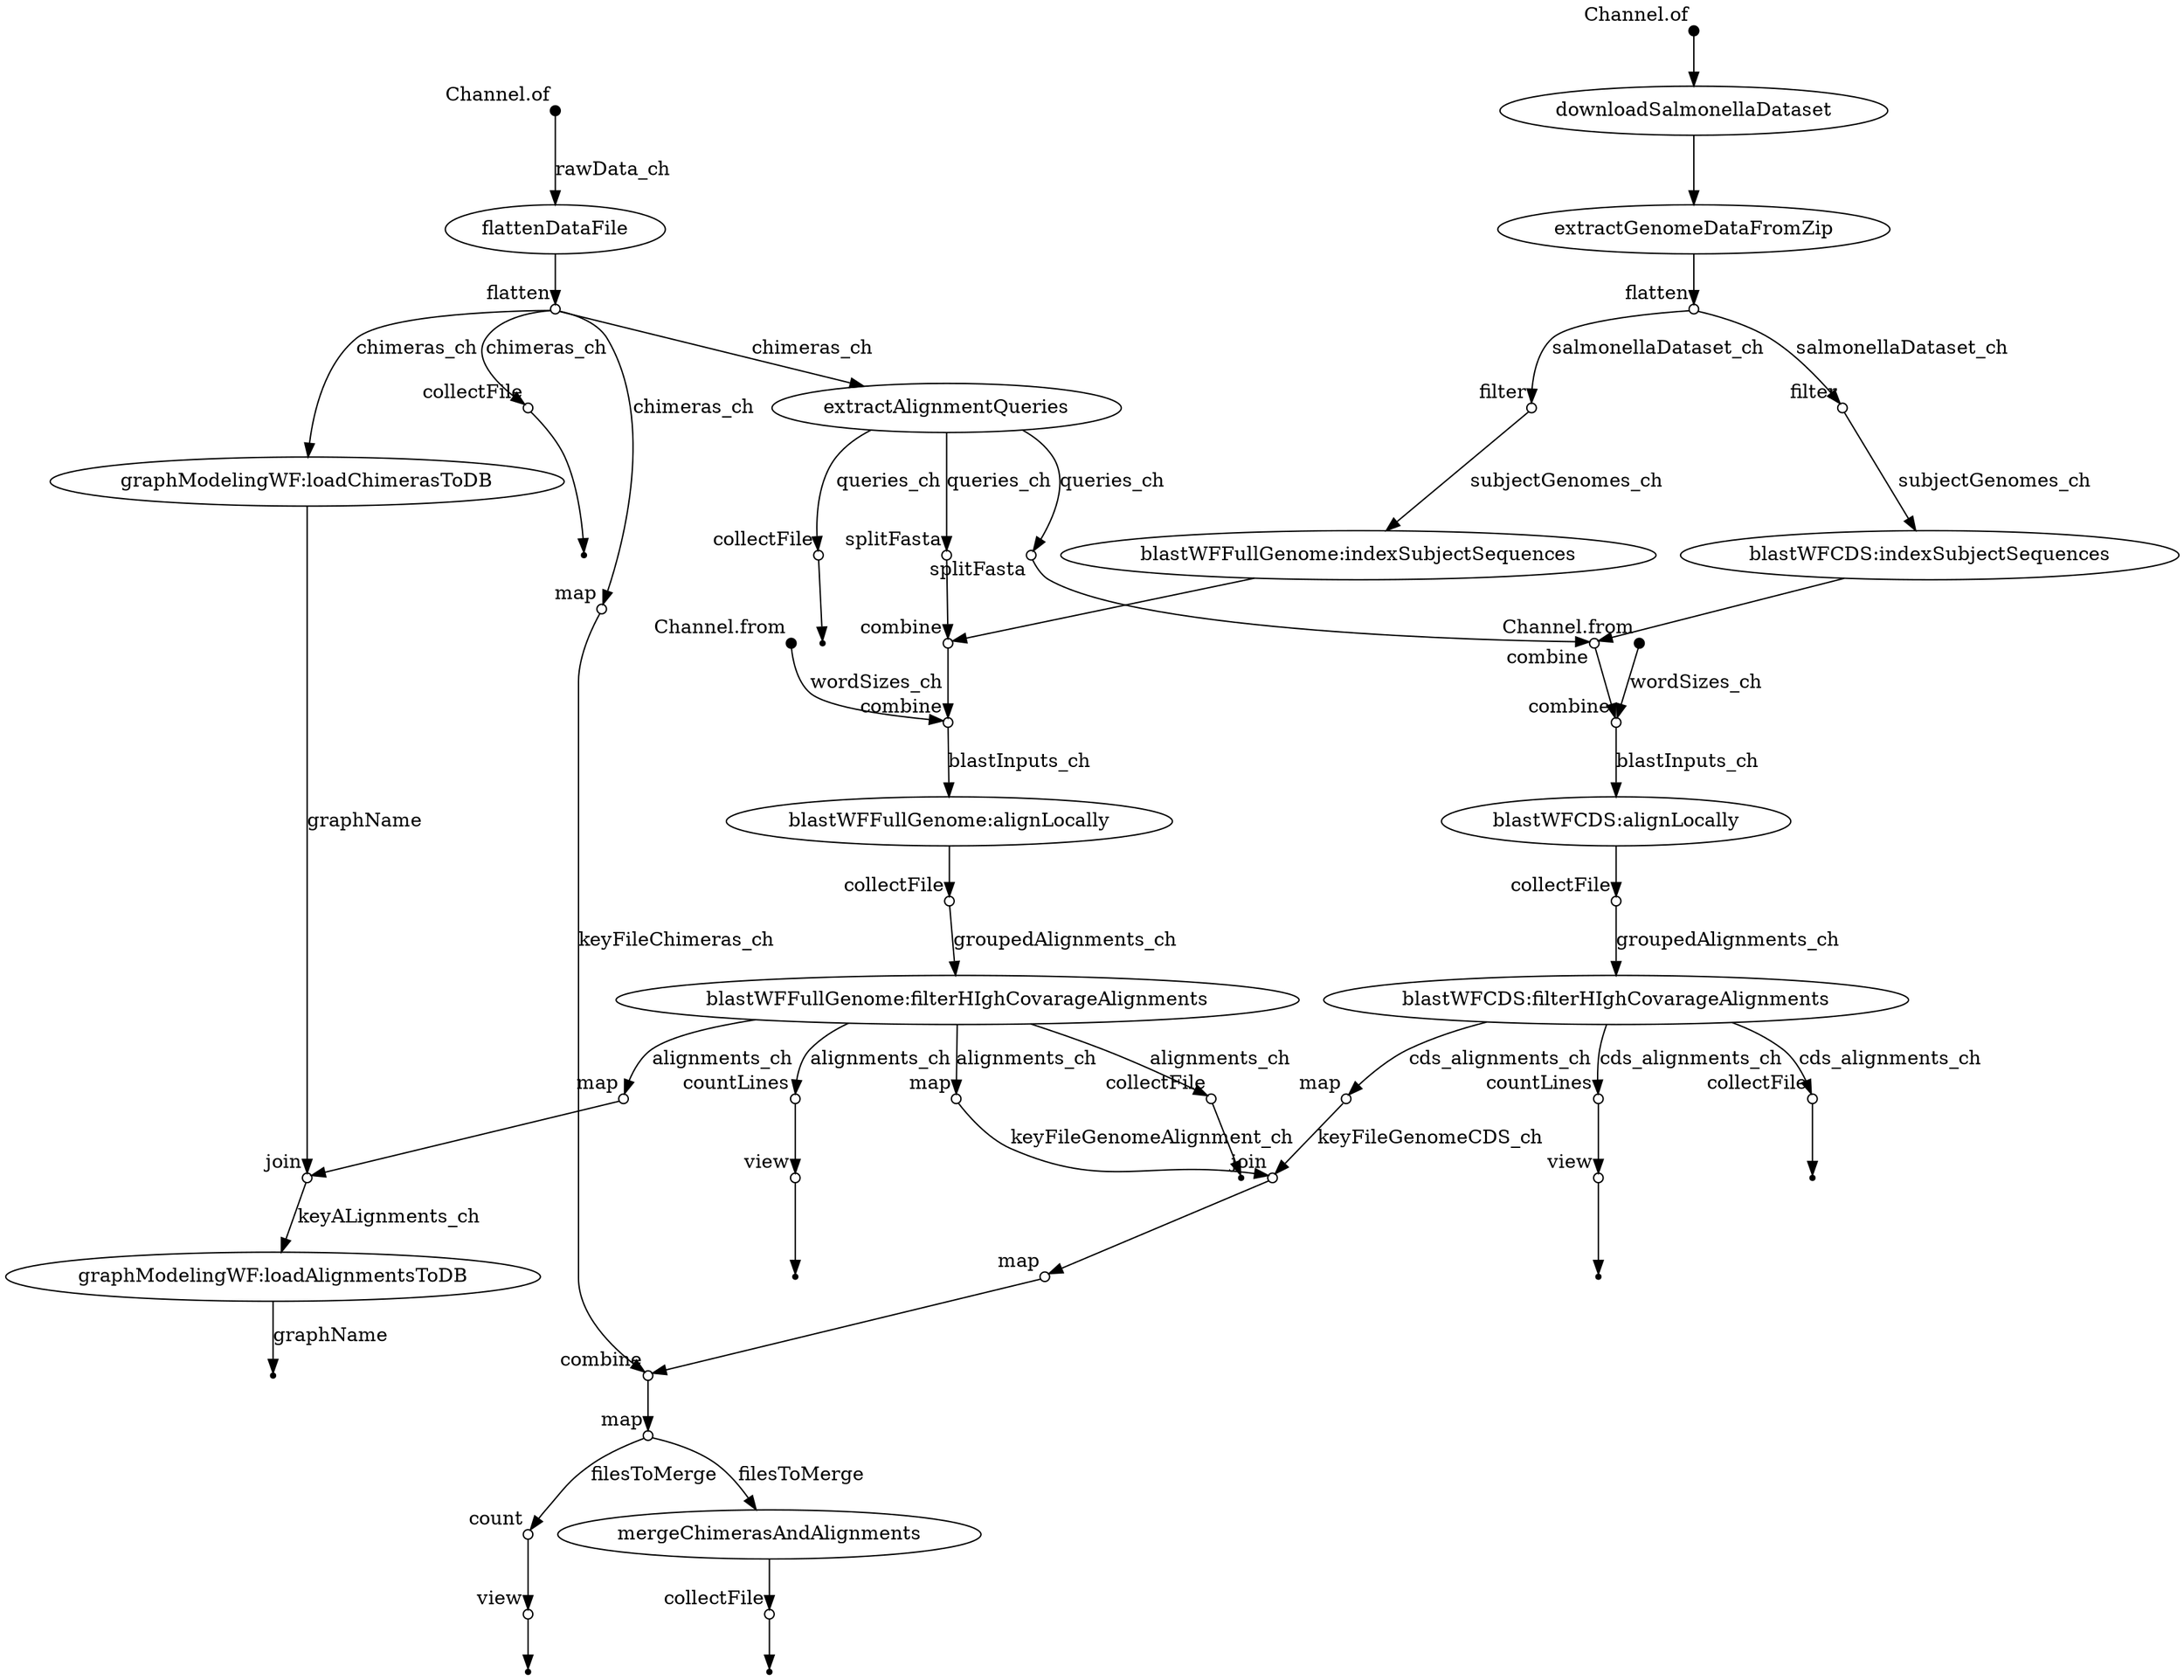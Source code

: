 digraph "dag" {
v0 [shape=point,label="",fixedsize=true,width=0.1,xlabel="Channel.of"];
v1 [label="downloadSalmonellaDataset"];
v0 -> v1;

v1 [label="downloadSalmonellaDataset"];
v2 [label="extractGenomeDataFromZip"];
v1 -> v2;

v2 [label="extractGenomeDataFromZip"];
v3 [shape=circle,label="",fixedsize=true,width=0.1,xlabel="flatten"];
v2 -> v3;

v3 [shape=circle,label="",fixedsize=true,width=0.1,xlabel="flatten"];
v4 [shape=circle,label="",fixedsize=true,width=0.1,xlabel="filter"];
v3 -> v4 [label="salmonellaDataset_ch"];

v4 [shape=circle,label="",fixedsize=true,width=0.1,xlabel="filter"];
v15 [label="blastWFFullGenome:indexSubjectSequences"];
v4 -> v15 [label="subjectGenomes_ch"];

v3 [shape=circle,label="",fixedsize=true,width=0.1,xlabel="flatten"];
v5 [shape=circle,label="",fixedsize=true,width=0.1,xlabel="filter"];
v3 -> v5 [label="salmonellaDataset_ch"];

v5 [shape=circle,label="",fixedsize=true,width=0.1,xlabel="filter"];
v28 [label="blastWFCDS:indexSubjectSequences"];
v5 -> v28 [label="subjectGenomes_ch"];

v6 [shape=point,label="",fixedsize=true,width=0.1,xlabel="Channel.of"];
v7 [label="flattenDataFile"];
v6 -> v7 [label="rawData_ch"];

v7 [label="flattenDataFile"];
v8 [shape=circle,label="",fixedsize=true,width=0.1,xlabel="flatten"];
v7 -> v8;

v8 [shape=circle,label="",fixedsize=true,width=0.1,xlabel="flatten"];
v9 [shape=circle,label="",fixedsize=true,width=0.1,xlabel="collectFile"];
v8 -> v9 [label="chimeras_ch"];

v9 [shape=circle,label="",fixedsize=true,width=0.1,xlabel="collectFile"];
v10 [shape=point];
v9 -> v10;

v8 [shape=circle,label="",fixedsize=true,width=0.1,xlabel="flatten"];
v11 [label="extractAlignmentQueries"];
v8 -> v11 [label="chimeras_ch"];

v11 [label="extractAlignmentQueries"];
v12 [shape=circle,label="",fixedsize=true,width=0.1,xlabel="collectFile"];
v11 -> v12 [label="queries_ch"];

v12 [shape=circle,label="",fixedsize=true,width=0.1,xlabel="collectFile"];
v13 [shape=point];
v12 -> v13;

v14 [shape=point,label="",fixedsize=true,width=0.1,xlabel="Channel.from"];
v18 [shape=circle,label="",fixedsize=true,width=0.1,xlabel="combine"];
v14 -> v18 [label="wordSizes_ch"];

v15 [label="blastWFFullGenome:indexSubjectSequences"];
v17 [shape=circle,label="",fixedsize=true,width=0.1,xlabel="combine"];
v15 -> v17;

v11 [label="extractAlignmentQueries"];
v16 [shape=circle,label="",fixedsize=true,width=0.1,xlabel="splitFasta"];
v11 -> v16 [label="queries_ch"];

v16 [shape=circle,label="",fixedsize=true,width=0.1,xlabel="splitFasta"];
v17 [shape=circle,label="",fixedsize=true,width=0.1,xlabel="combine"];
v16 -> v17;

v17 [shape=circle,label="",fixedsize=true,width=0.1,xlabel="combine"];
v18 [shape=circle,label="",fixedsize=true,width=0.1,xlabel="combine"];
v17 -> v18;

v18 [shape=circle,label="",fixedsize=true,width=0.1,xlabel="combine"];
v19 [label="blastWFFullGenome:alignLocally"];
v18 -> v19 [label="blastInputs_ch"];

v19 [label="blastWFFullGenome:alignLocally"];
v20 [shape=circle,label="",fixedsize=true,width=0.1,xlabel="collectFile"];
v19 -> v20;

v20 [shape=circle,label="",fixedsize=true,width=0.1,xlabel="collectFile"];
v21 [label="blastWFFullGenome:filterHIghCovarageAlignments"];
v20 -> v21 [label="groupedAlignments_ch"];

v21 [label="blastWFFullGenome:filterHIghCovarageAlignments"];
v22 [shape=circle,label="",fixedsize=true,width=0.1,xlabel="countLines"];
v21 -> v22 [label="alignments_ch"];

v22 [shape=circle,label="",fixedsize=true,width=0.1,xlabel="countLines"];
v23 [shape=circle,label="",fixedsize=true,width=0.1,xlabel="view"];
v22 -> v23;

v23 [shape=circle,label="",fixedsize=true,width=0.1,xlabel="view"];
v24 [shape=point];
v23 -> v24;

v21 [label="blastWFFullGenome:filterHIghCovarageAlignments"];
v25 [shape=circle,label="",fixedsize=true,width=0.1,xlabel="collectFile"];
v21 -> v25 [label="alignments_ch"];

v25 [shape=circle,label="",fixedsize=true,width=0.1,xlabel="collectFile"];
v26 [shape=point];
v25 -> v26;

v27 [shape=point,label="",fixedsize=true,width=0.1,xlabel="Channel.from"];
v31 [shape=circle,label="",fixedsize=true,width=0.1,xlabel="combine"];
v27 -> v31 [label="wordSizes_ch"];

v28 [label="blastWFCDS:indexSubjectSequences"];
v30 [shape=circle,label="",fixedsize=true,width=0.1,xlabel="combine"];
v28 -> v30;

v11 [label="extractAlignmentQueries"];
v29 [shape=circle,label="",fixedsize=true,width=0.1,xlabel="splitFasta"];
v11 -> v29 [label="queries_ch"];

v29 [shape=circle,label="",fixedsize=true,width=0.1,xlabel="splitFasta"];
v30 [shape=circle,label="",fixedsize=true,width=0.1,xlabel="combine"];
v29 -> v30;

v30 [shape=circle,label="",fixedsize=true,width=0.1,xlabel="combine"];
v31 [shape=circle,label="",fixedsize=true,width=0.1,xlabel="combine"];
v30 -> v31;

v31 [shape=circle,label="",fixedsize=true,width=0.1,xlabel="combine"];
v32 [label="blastWFCDS:alignLocally"];
v31 -> v32 [label="blastInputs_ch"];

v32 [label="blastWFCDS:alignLocally"];
v33 [shape=circle,label="",fixedsize=true,width=0.1,xlabel="collectFile"];
v32 -> v33;

v33 [shape=circle,label="",fixedsize=true,width=0.1,xlabel="collectFile"];
v34 [label="blastWFCDS:filterHIghCovarageAlignments"];
v33 -> v34 [label="groupedAlignments_ch"];

v34 [label="blastWFCDS:filterHIghCovarageAlignments"];
v35 [shape=circle,label="",fixedsize=true,width=0.1,xlabel="countLines"];
v34 -> v35 [label="cds_alignments_ch"];

v35 [shape=circle,label="",fixedsize=true,width=0.1,xlabel="countLines"];
v36 [shape=circle,label="",fixedsize=true,width=0.1,xlabel="view"];
v35 -> v36;

v36 [shape=circle,label="",fixedsize=true,width=0.1,xlabel="view"];
v37 [shape=point];
v36 -> v37;

v34 [label="blastWFCDS:filterHIghCovarageAlignments"];
v38 [shape=circle,label="",fixedsize=true,width=0.1,xlabel="collectFile"];
v34 -> v38 [label="cds_alignments_ch"];

v38 [shape=circle,label="",fixedsize=true,width=0.1,xlabel="collectFile"];
v39 [shape=point];
v38 -> v39;

v8 [shape=circle,label="",fixedsize=true,width=0.1,xlabel="flatten"];
v40 [label="graphModelingWF:loadChimerasToDB"];
v8 -> v40 [label="chimeras_ch"];

v40 [label="graphModelingWF:loadChimerasToDB"];
v42 [shape=circle,label="",fixedsize=true,width=0.1,xlabel="join"];
v40 -> v42 [label="graphName"];

v21 [label="blastWFFullGenome:filterHIghCovarageAlignments"];
v41 [shape=circle,label="",fixedsize=true,width=0.1,xlabel="map"];
v21 -> v41 [label="alignments_ch"];

v41 [shape=circle,label="",fixedsize=true,width=0.1,xlabel="map"];
v42 [shape=circle,label="",fixedsize=true,width=0.1,xlabel="join"];
v41 -> v42;

v42 [shape=circle,label="",fixedsize=true,width=0.1,xlabel="join"];
v43 [label="graphModelingWF:loadAlignmentsToDB"];
v42 -> v43 [label="keyALignments_ch"];

v43 [label="graphModelingWF:loadAlignmentsToDB"];
v44 [shape=point];
v43 -> v44 [label="graphName"];

v21 [label="blastWFFullGenome:filterHIghCovarageAlignments"];
v45 [shape=circle,label="",fixedsize=true,width=0.1,xlabel="map"];
v21 -> v45 [label="alignments_ch"];

v45 [shape=circle,label="",fixedsize=true,width=0.1,xlabel="map"];
v48 [shape=circle,label="",fixedsize=true,width=0.1,xlabel="join"];
v45 -> v48 [label="keyFileGenomeAlignment_ch"];

v34 [label="blastWFCDS:filterHIghCovarageAlignments"];
v46 [shape=circle,label="",fixedsize=true,width=0.1,xlabel="map"];
v34 -> v46 [label="cds_alignments_ch"];

v46 [shape=circle,label="",fixedsize=true,width=0.1,xlabel="map"];
v48 [shape=circle,label="",fixedsize=true,width=0.1,xlabel="join"];
v46 -> v48 [label="keyFileGenomeCDS_ch"];

v8 [shape=circle,label="",fixedsize=true,width=0.1,xlabel="flatten"];
v47 [shape=circle,label="",fixedsize=true,width=0.1,xlabel="map"];
v8 -> v47 [label="chimeras_ch"];

v47 [shape=circle,label="",fixedsize=true,width=0.1,xlabel="map"];
v50 [shape=circle,label="",fixedsize=true,width=0.1,xlabel="combine"];
v47 -> v50 [label="keyFileChimeras_ch"];

v48 [shape=circle,label="",fixedsize=true,width=0.1,xlabel="join"];
v49 [shape=circle,label="",fixedsize=true,width=0.1,xlabel="map"];
v48 -> v49;

v49 [shape=circle,label="",fixedsize=true,width=0.1,xlabel="map"];
v50 [shape=circle,label="",fixedsize=true,width=0.1,xlabel="combine"];
v49 -> v50;

v50 [shape=circle,label="",fixedsize=true,width=0.1,xlabel="combine"];
v51 [shape=circle,label="",fixedsize=true,width=0.1,xlabel="map"];
v50 -> v51;

v51 [shape=circle,label="",fixedsize=true,width=0.1,xlabel="map"];
v52 [shape=circle,label="",fixedsize=true,width=0.1,xlabel="count"];
v51 -> v52 [label="filesToMerge"];

v52 [shape=circle,label="",fixedsize=true,width=0.1,xlabel="count"];
v53 [shape=circle,label="",fixedsize=true,width=0.1,xlabel="view"];
v52 -> v53;

v53 [shape=circle,label="",fixedsize=true,width=0.1,xlabel="view"];
v54 [shape=point];
v53 -> v54;

v51 [shape=circle,label="",fixedsize=true,width=0.1,xlabel="map"];
v55 [label="mergeChimerasAndAlignments"];
v51 -> v55 [label="filesToMerge"];

v55 [label="mergeChimerasAndAlignments"];
v56 [shape=circle,label="",fixedsize=true,width=0.1,xlabel="collectFile"];
v55 -> v56;

v56 [shape=circle,label="",fixedsize=true,width=0.1,xlabel="collectFile"];
v57 [shape=point];
v56 -> v57;

}
